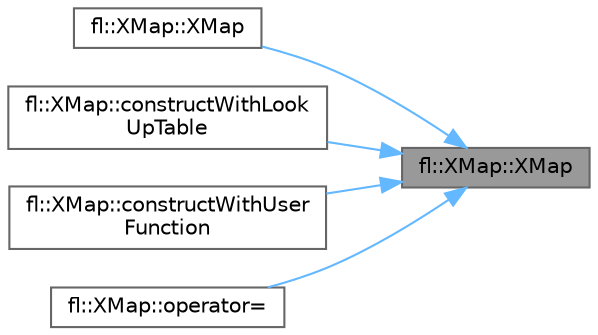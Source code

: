 digraph "fl::XMap::XMap"
{
 // INTERACTIVE_SVG=YES
 // LATEX_PDF_SIZE
  bgcolor="transparent";
  edge [fontname=Helvetica,fontsize=10,labelfontname=Helvetica,labelfontsize=10];
  node [fontname=Helvetica,fontsize=10,shape=box,height=0.2,width=0.4];
  rankdir="RL";
  Node1 [id="Node000001",label="fl::XMap::XMap",height=0.2,width=0.4,color="gray40", fillcolor="grey60", style="filled", fontcolor="black",tooltip=" "];
  Node1 -> Node2 [id="edge1_Node000001_Node000002",dir="back",color="steelblue1",style="solid",tooltip=" "];
  Node2 [id="Node000002",label="fl::XMap::XMap",height=0.2,width=0.4,color="grey40", fillcolor="white", style="filled",URL="$d7/d6c/classfl_1_1_x_map_a325fa0af4b4a4e8582ca568f066c0a72.html#a325fa0af4b4a4e8582ca568f066c0a72",tooltip=" "];
  Node1 -> Node3 [id="edge2_Node000001_Node000003",dir="back",color="steelblue1",style="solid",tooltip=" "];
  Node3 [id="Node000003",label="fl::XMap::constructWithLook\lUpTable",height=0.2,width=0.4,color="grey40", fillcolor="white", style="filled",URL="$d7/d6c/classfl_1_1_x_map_a524e09b6e24b11e119962ca992f55bc6.html#a524e09b6e24b11e119962ca992f55bc6",tooltip=" "];
  Node1 -> Node4 [id="edge3_Node000001_Node000004",dir="back",color="steelblue1",style="solid",tooltip=" "];
  Node4 [id="Node000004",label="fl::XMap::constructWithUser\lFunction",height=0.2,width=0.4,color="grey40", fillcolor="white", style="filled",URL="$d7/d6c/classfl_1_1_x_map_aeeb48f025ee4e1df372128ec5002026c.html#aeeb48f025ee4e1df372128ec5002026c",tooltip=" "];
  Node1 -> Node5 [id="edge4_Node000001_Node000005",dir="back",color="steelblue1",style="solid",tooltip=" "];
  Node5 [id="Node000005",label="fl::XMap::operator=",height=0.2,width=0.4,color="grey40", fillcolor="white", style="filled",URL="$d7/d6c/classfl_1_1_x_map_af841cd3c74fc622d195c31facc4ec069.html#af841cd3c74fc622d195c31facc4ec069",tooltip=" "];
}
